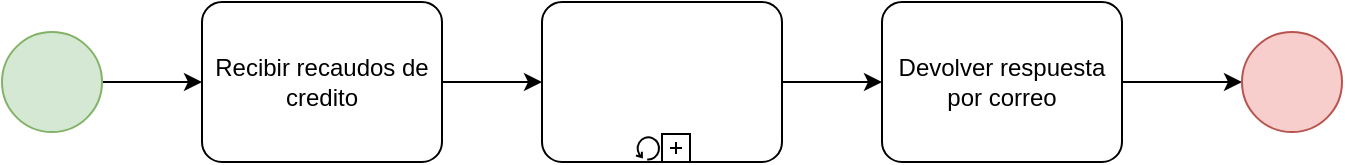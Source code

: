 <mxfile version="14.9.6" type="device"><diagram id="NnTVlA7jDmhKe-YwNmCq" name="Página-1"><mxGraphModel dx="946" dy="631" grid="1" gridSize="10" guides="1" tooltips="1" connect="1" arrows="1" fold="1" page="1" pageScale="1" pageWidth="827" pageHeight="1169" math="0" shadow="0"><root><mxCell id="0"/><mxCell id="1" parent="0"/><mxCell id="4wCIqQFdYQebYRk3LvuW-1" style="edgeStyle=orthogonalEdgeStyle;rounded=0;orthogonalLoop=1;jettySize=auto;html=1;exitX=1;exitY=0.5;exitDx=0;exitDy=0;exitPerimeter=0;" edge="1" parent="1" source="4wCIqQFdYQebYRk3LvuW-2" target="4wCIqQFdYQebYRk3LvuW-4"><mxGeometry relative="1" as="geometry"/></mxCell><mxCell id="4wCIqQFdYQebYRk3LvuW-2" value="" style="points=[[0.145,0.145,0],[0.5,0,0],[0.855,0.145,0],[1,0.5,0],[0.855,0.855,0],[0.5,1,0],[0.145,0.855,0],[0,0.5,0]];shape=mxgraph.bpmn.event;html=1;verticalLabelPosition=bottom;labelBackgroundColor=#ffffff;verticalAlign=top;align=center;perimeter=ellipsePerimeter;outlineConnect=0;aspect=fixed;outline=standard;symbol=general;fillColor=#d5e8d4;strokeColor=#82b366;" vertex="1" parent="1"><mxGeometry x="50" y="160" width="50" height="50" as="geometry"/></mxCell><mxCell id="4wCIqQFdYQebYRk3LvuW-11" style="edgeStyle=orthogonalEdgeStyle;rounded=0;orthogonalLoop=1;jettySize=auto;html=1;exitX=1;exitY=0.5;exitDx=0;exitDy=0;exitPerimeter=0;" edge="1" parent="1" source="4wCIqQFdYQebYRk3LvuW-4" target="4wCIqQFdYQebYRk3LvuW-10"><mxGeometry relative="1" as="geometry"/></mxCell><mxCell id="4wCIqQFdYQebYRk3LvuW-4" value="Recibir recaudos de credito" style="points=[[0.25,0,0],[0.5,0,0],[0.75,0,0],[1,0.25,0],[1,0.5,0],[1,0.75,0],[0.75,1,0],[0.5,1,0],[0.25,1,0],[0,0.75,0],[0,0.5,0],[0,0.25,0]];shape=mxgraph.bpmn.task;whiteSpace=wrap;rectStyle=rounded;size=10;taskMarker=abstract;" vertex="1" parent="1"><mxGeometry x="150" y="145" width="120" height="80" as="geometry"/></mxCell><mxCell id="4wCIqQFdYQebYRk3LvuW-7" style="edgeStyle=orthogonalEdgeStyle;rounded=0;orthogonalLoop=1;jettySize=auto;html=1;exitX=1;exitY=0.5;exitDx=0;exitDy=0;exitPerimeter=0;" edge="1" parent="1" source="4wCIqQFdYQebYRk3LvuW-8" target="4wCIqQFdYQebYRk3LvuW-9"><mxGeometry relative="1" as="geometry"/></mxCell><mxCell id="4wCIqQFdYQebYRk3LvuW-8" value="Devolver respuesta por correo" style="points=[[0.25,0,0],[0.5,0,0],[0.75,0,0],[1,0.25,0],[1,0.5,0],[1,0.75,0],[0.75,1,0],[0.5,1,0],[0.25,1,0],[0,0.75,0],[0,0.5,0],[0,0.25,0]];shape=mxgraph.bpmn.task;whiteSpace=wrap;rectStyle=rounded;size=10;taskMarker=abstract;" vertex="1" parent="1"><mxGeometry x="490" y="145" width="120" height="80" as="geometry"/></mxCell><mxCell id="4wCIqQFdYQebYRk3LvuW-9" value="" style="points=[[0.145,0.145,0],[0.5,0,0],[0.855,0.145,0],[1,0.5,0],[0.855,0.855,0],[0.5,1,0],[0.145,0.855,0],[0,0.5,0]];shape=mxgraph.bpmn.event;html=1;verticalLabelPosition=bottom;labelBackgroundColor=#ffffff;verticalAlign=top;align=center;perimeter=ellipsePerimeter;outlineConnect=0;aspect=fixed;outline=standard;symbol=general;fillColor=#f8cecc;strokeColor=#b85450;" vertex="1" parent="1"><mxGeometry x="670" y="160" width="50" height="50" as="geometry"/></mxCell><mxCell id="4wCIqQFdYQebYRk3LvuW-12" style="edgeStyle=orthogonalEdgeStyle;rounded=0;orthogonalLoop=1;jettySize=auto;html=1;exitX=1;exitY=0.5;exitDx=0;exitDy=0;exitPerimeter=0;" edge="1" parent="1" source="4wCIqQFdYQebYRk3LvuW-10" target="4wCIqQFdYQebYRk3LvuW-8"><mxGeometry relative="1" as="geometry"/></mxCell><mxCell id="4wCIqQFdYQebYRk3LvuW-10" value="" style="points=[[0.25,0,0],[0.5,0,0],[0.75,0,0],[1,0.25,0],[1,0.5,0],[1,0.75,0],[0.75,1,0],[0.5,1,0],[0.25,1,0],[0,0.75,0],[0,0.5,0],[0,0.25,0]];shape=mxgraph.bpmn.task;whiteSpace=wrap;rectStyle=rounded;size=10;taskMarker=abstract;isLoopStandard=1;isLoopSub=1;" vertex="1" parent="1"><mxGeometry x="320" y="145" width="120" height="80" as="geometry"/></mxCell></root></mxGraphModel></diagram></mxfile>